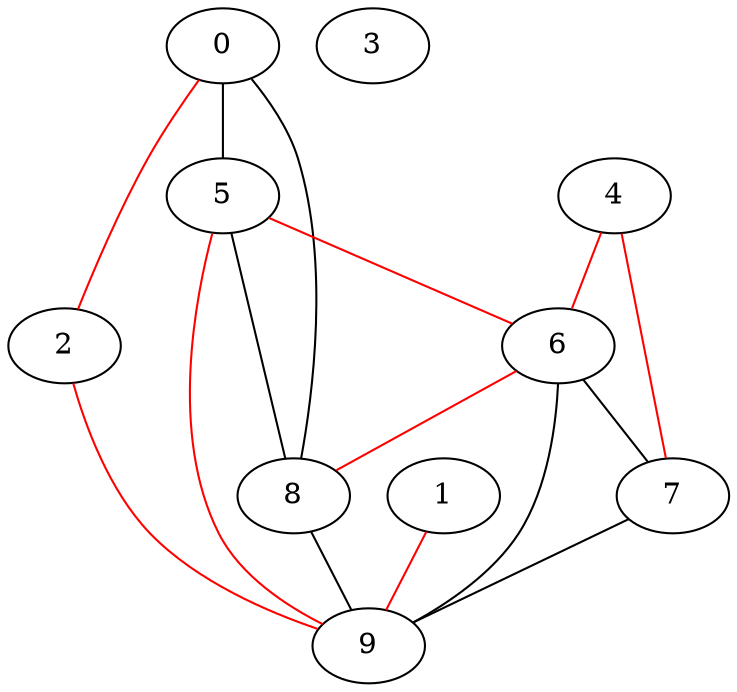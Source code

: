 graph one
{
0 -- 2 [color = red ];
0 -- 5 [color = black ];
0 -- 8 [color = black ];
1 -- 9 [color = red ];
2 -- 9 [color = red ];
4 -- 6 [color = red ];
4 -- 7 [color = red ];
5 -- 6 [color = red ];
5 -- 8 [color = black ];
5 -- 9 [color = red ];
6 -- 7 [color = black ];
6 -- 8 [color = red ];
6 -- 9 [color = black ];
7 -- 9 [color = black ];
8 -- 9 [color = black ];
3;
}
